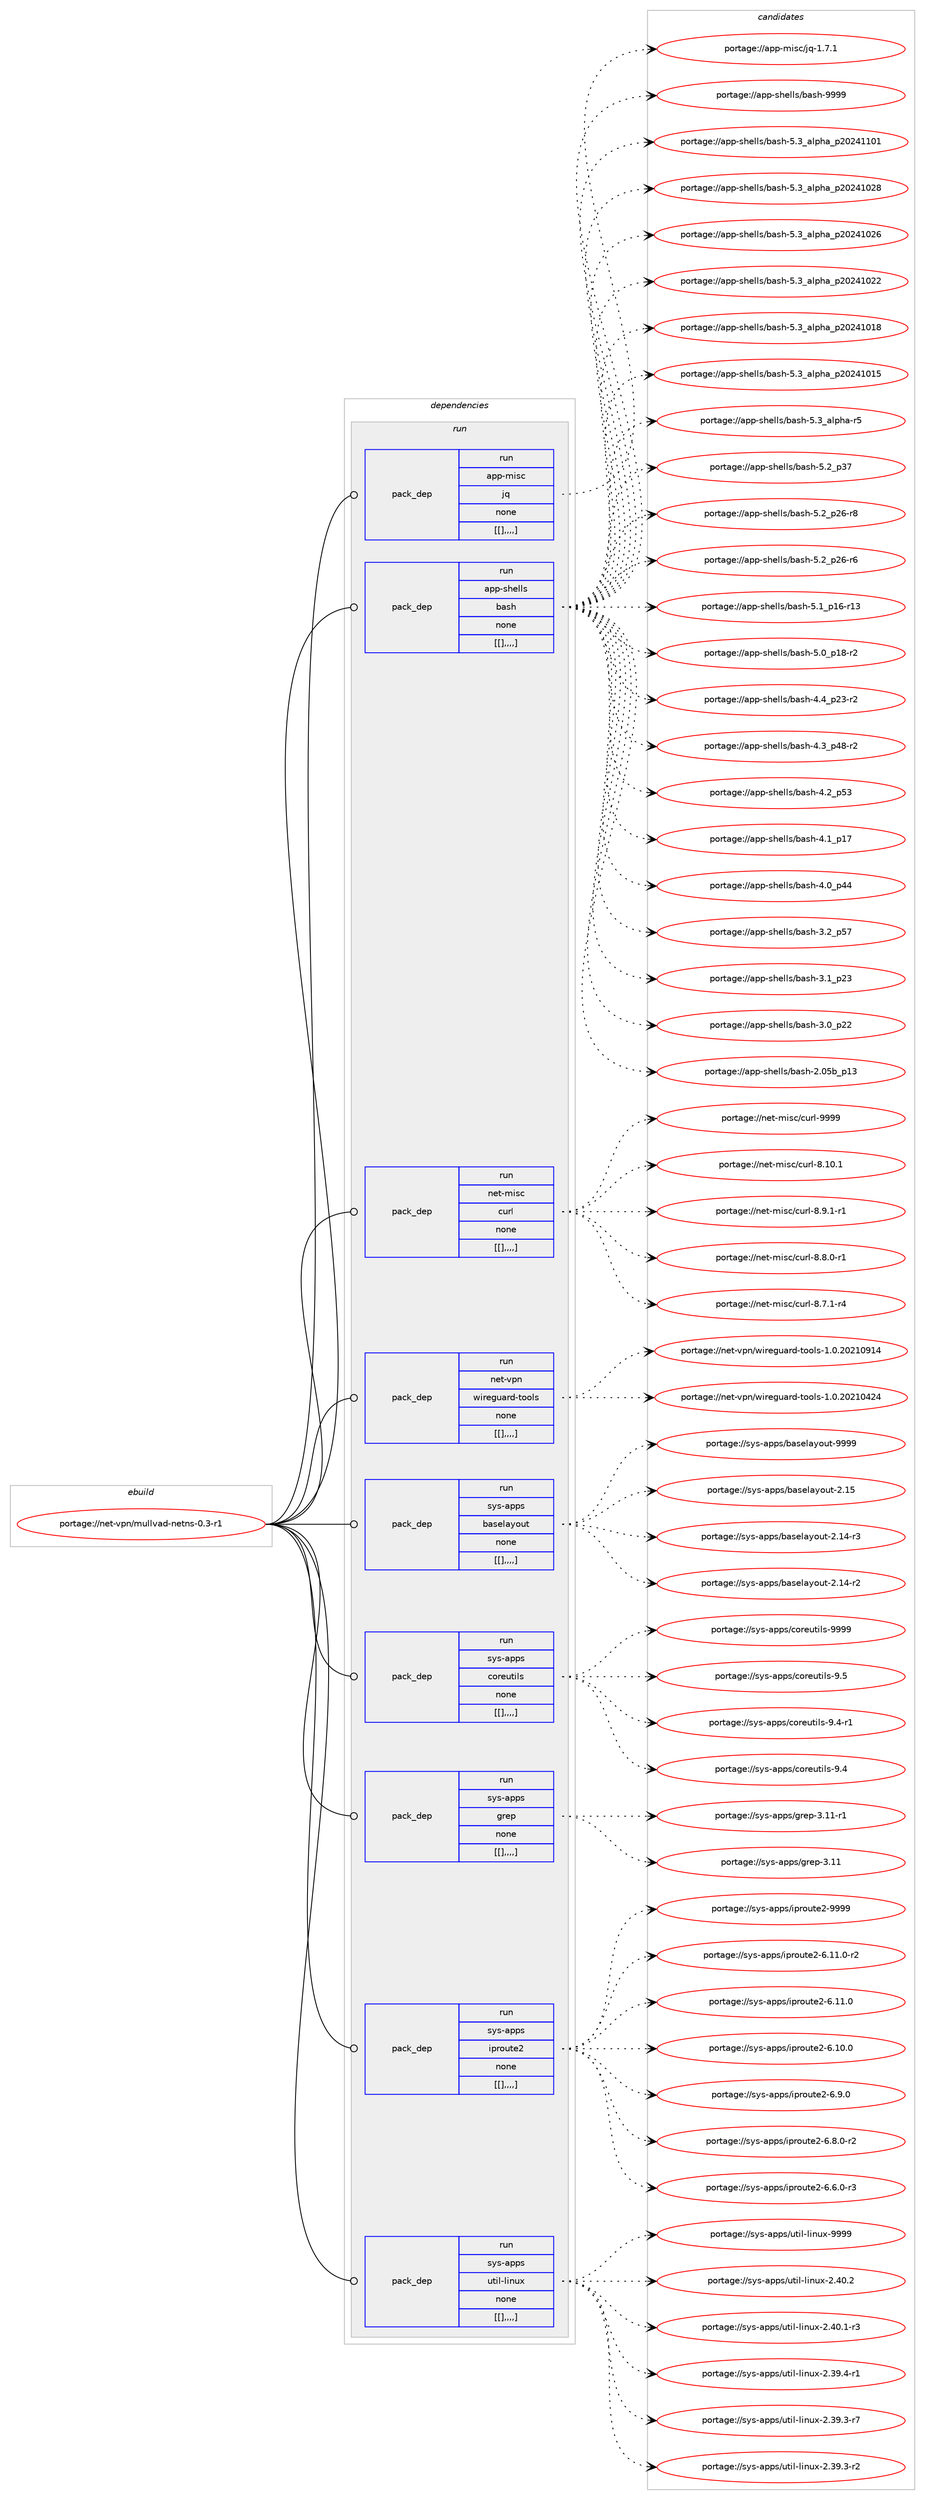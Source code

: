digraph prolog {

# *************
# Graph options
# *************

newrank=true;
concentrate=true;
compound=true;
graph [rankdir=LR,fontname=Helvetica,fontsize=10,ranksep=1.5];#, ranksep=2.5, nodesep=0.2];
edge  [arrowhead=vee];
node  [fontname=Helvetica,fontsize=10];

# **********
# The ebuild
# **********

subgraph cluster_leftcol {
color=gray;
label=<<i>ebuild</i>>;
id [label="portage://net-vpn/mullvad-netns-0.3-r1", color=red, width=4, href="../net-vpn/mullvad-netns-0.3-r1.svg"];
}

# ****************
# The dependencies
# ****************

subgraph cluster_midcol {
color=gray;
label=<<i>dependencies</i>>;
subgraph cluster_compile {
fillcolor="#eeeeee";
style=filled;
label=<<i>compile</i>>;
}
subgraph cluster_compileandrun {
fillcolor="#eeeeee";
style=filled;
label=<<i>compile and run</i>>;
}
subgraph cluster_run {
fillcolor="#eeeeee";
style=filled;
label=<<i>run</i>>;
subgraph pack419 {
dependency532 [label=<<TABLE BORDER="0" CELLBORDER="1" CELLSPACING="0" CELLPADDING="4" WIDTH="220"><TR><TD ROWSPAN="6" CELLPADDING="30">pack_dep</TD></TR><TR><TD WIDTH="110">run</TD></TR><TR><TD>app-misc</TD></TR><TR><TD>jq</TD></TR><TR><TD>none</TD></TR><TR><TD>[[],,,,]</TD></TR></TABLE>>, shape=none, color=blue];
}
id:e -> dependency532:w [weight=20,style="solid",arrowhead="odot"];
subgraph pack421 {
dependency534 [label=<<TABLE BORDER="0" CELLBORDER="1" CELLSPACING="0" CELLPADDING="4" WIDTH="220"><TR><TD ROWSPAN="6" CELLPADDING="30">pack_dep</TD></TR><TR><TD WIDTH="110">run</TD></TR><TR><TD>app-shells</TD></TR><TR><TD>bash</TD></TR><TR><TD>none</TD></TR><TR><TD>[[],,,,]</TD></TR></TABLE>>, shape=none, color=blue];
}
id:e -> dependency534:w [weight=20,style="solid",arrowhead="odot"];
subgraph pack425 {
dependency538 [label=<<TABLE BORDER="0" CELLBORDER="1" CELLSPACING="0" CELLPADDING="4" WIDTH="220"><TR><TD ROWSPAN="6" CELLPADDING="30">pack_dep</TD></TR><TR><TD WIDTH="110">run</TD></TR><TR><TD>net-misc</TD></TR><TR><TD>curl</TD></TR><TR><TD>none</TD></TR><TR><TD>[[],,,,]</TD></TR></TABLE>>, shape=none, color=blue];
}
id:e -> dependency538:w [weight=20,style="solid",arrowhead="odot"];
subgraph pack428 {
dependency541 [label=<<TABLE BORDER="0" CELLBORDER="1" CELLSPACING="0" CELLPADDING="4" WIDTH="220"><TR><TD ROWSPAN="6" CELLPADDING="30">pack_dep</TD></TR><TR><TD WIDTH="110">run</TD></TR><TR><TD>net-vpn</TD></TR><TR><TD>wireguard-tools</TD></TR><TR><TD>none</TD></TR><TR><TD>[[],,,,]</TD></TR></TABLE>>, shape=none, color=blue];
}
id:e -> dependency541:w [weight=20,style="solid",arrowhead="odot"];
subgraph pack430 {
dependency543 [label=<<TABLE BORDER="0" CELLBORDER="1" CELLSPACING="0" CELLPADDING="4" WIDTH="220"><TR><TD ROWSPAN="6" CELLPADDING="30">pack_dep</TD></TR><TR><TD WIDTH="110">run</TD></TR><TR><TD>sys-apps</TD></TR><TR><TD>baselayout</TD></TR><TR><TD>none</TD></TR><TR><TD>[[],,,,]</TD></TR></TABLE>>, shape=none, color=blue];
}
id:e -> dependency543:w [weight=20,style="solid",arrowhead="odot"];
subgraph pack432 {
dependency546 [label=<<TABLE BORDER="0" CELLBORDER="1" CELLSPACING="0" CELLPADDING="4" WIDTH="220"><TR><TD ROWSPAN="6" CELLPADDING="30">pack_dep</TD></TR><TR><TD WIDTH="110">run</TD></TR><TR><TD>sys-apps</TD></TR><TR><TD>coreutils</TD></TR><TR><TD>none</TD></TR><TR><TD>[[],,,,]</TD></TR></TABLE>>, shape=none, color=blue];
}
id:e -> dependency546:w [weight=20,style="solid",arrowhead="odot"];
subgraph pack435 {
dependency548 [label=<<TABLE BORDER="0" CELLBORDER="1" CELLSPACING="0" CELLPADDING="4" WIDTH="220"><TR><TD ROWSPAN="6" CELLPADDING="30">pack_dep</TD></TR><TR><TD WIDTH="110">run</TD></TR><TR><TD>sys-apps</TD></TR><TR><TD>grep</TD></TR><TR><TD>none</TD></TR><TR><TD>[[],,,,]</TD></TR></TABLE>>, shape=none, color=blue];
}
id:e -> dependency548:w [weight=20,style="solid",arrowhead="odot"];
subgraph pack436 {
dependency550 [label=<<TABLE BORDER="0" CELLBORDER="1" CELLSPACING="0" CELLPADDING="4" WIDTH="220"><TR><TD ROWSPAN="6" CELLPADDING="30">pack_dep</TD></TR><TR><TD WIDTH="110">run</TD></TR><TR><TD>sys-apps</TD></TR><TR><TD>iproute2</TD></TR><TR><TD>none</TD></TR><TR><TD>[[],,,,]</TD></TR></TABLE>>, shape=none, color=blue];
}
id:e -> dependency550:w [weight=20,style="solid",arrowhead="odot"];
subgraph pack440 {
dependency555 [label=<<TABLE BORDER="0" CELLBORDER="1" CELLSPACING="0" CELLPADDING="4" WIDTH="220"><TR><TD ROWSPAN="6" CELLPADDING="30">pack_dep</TD></TR><TR><TD WIDTH="110">run</TD></TR><TR><TD>sys-apps</TD></TR><TR><TD>util-linux</TD></TR><TR><TD>none</TD></TR><TR><TD>[[],,,,]</TD></TR></TABLE>>, shape=none, color=blue];
}
id:e -> dependency555:w [weight=20,style="solid",arrowhead="odot"];
}
}

# **************
# The candidates
# **************

subgraph cluster_choices {
rank=same;
color=gray;
label=<<i>candidates</i>>;

subgraph choice413 {
color=black;
nodesep=1;
choice97112112451091051159947106113454946554649 [label="portage://app-misc/jq-1.7.1", color=red, width=4,href="../app-misc/jq-1.7.1.svg"];
dependency532:e -> choice97112112451091051159947106113454946554649:w [style=dotted,weight="100"];
}
subgraph choice414 {
color=black;
nodesep=1;
choice97112112451151041011081081154798971151044557575757 [label="portage://app-shells/bash-9999", color=red, width=4,href="../app-shells/bash-9999.svg"];
choice971121124511510410110810811547989711510445534651959710811210497951125048505249494849 [label="portage://app-shells/bash-5.3_alpha_p20241101", color=red, width=4,href="../app-shells/bash-5.3_alpha_p20241101.svg"];
choice971121124511510410110810811547989711510445534651959710811210497951125048505249485056 [label="portage://app-shells/bash-5.3_alpha_p20241028", color=red, width=4,href="../app-shells/bash-5.3_alpha_p20241028.svg"];
choice971121124511510410110810811547989711510445534651959710811210497951125048505249485054 [label="portage://app-shells/bash-5.3_alpha_p20241026", color=red, width=4,href="../app-shells/bash-5.3_alpha_p20241026.svg"];
choice971121124511510410110810811547989711510445534651959710811210497951125048505249485050 [label="portage://app-shells/bash-5.3_alpha_p20241022", color=red, width=4,href="../app-shells/bash-5.3_alpha_p20241022.svg"];
choice971121124511510410110810811547989711510445534651959710811210497951125048505249484956 [label="portage://app-shells/bash-5.3_alpha_p20241018", color=red, width=4,href="../app-shells/bash-5.3_alpha_p20241018.svg"];
choice971121124511510410110810811547989711510445534651959710811210497951125048505249484953 [label="portage://app-shells/bash-5.3_alpha_p20241015", color=red, width=4,href="../app-shells/bash-5.3_alpha_p20241015.svg"];
choice9711211245115104101108108115479897115104455346519597108112104974511453 [label="portage://app-shells/bash-5.3_alpha-r5", color=red, width=4,href="../app-shells/bash-5.3_alpha-r5.svg"];
choice971121124511510410110810811547989711510445534650951125155 [label="portage://app-shells/bash-5.2_p37", color=red, width=4,href="../app-shells/bash-5.2_p37.svg"];
choice9711211245115104101108108115479897115104455346509511250544511456 [label="portage://app-shells/bash-5.2_p26-r8", color=red, width=4,href="../app-shells/bash-5.2_p26-r8.svg"];
choice9711211245115104101108108115479897115104455346509511250544511454 [label="portage://app-shells/bash-5.2_p26-r6", color=red, width=4,href="../app-shells/bash-5.2_p26-r6.svg"];
choice971121124511510410110810811547989711510445534649951124954451144951 [label="portage://app-shells/bash-5.1_p16-r13", color=red, width=4,href="../app-shells/bash-5.1_p16-r13.svg"];
choice9711211245115104101108108115479897115104455346489511249564511450 [label="portage://app-shells/bash-5.0_p18-r2", color=red, width=4,href="../app-shells/bash-5.0_p18-r2.svg"];
choice9711211245115104101108108115479897115104455246529511250514511450 [label="portage://app-shells/bash-4.4_p23-r2", color=red, width=4,href="../app-shells/bash-4.4_p23-r2.svg"];
choice9711211245115104101108108115479897115104455246519511252564511450 [label="portage://app-shells/bash-4.3_p48-r2", color=red, width=4,href="../app-shells/bash-4.3_p48-r2.svg"];
choice971121124511510410110810811547989711510445524650951125351 [label="portage://app-shells/bash-4.2_p53", color=red, width=4,href="../app-shells/bash-4.2_p53.svg"];
choice971121124511510410110810811547989711510445524649951124955 [label="portage://app-shells/bash-4.1_p17", color=red, width=4,href="../app-shells/bash-4.1_p17.svg"];
choice971121124511510410110810811547989711510445524648951125252 [label="portage://app-shells/bash-4.0_p44", color=red, width=4,href="../app-shells/bash-4.0_p44.svg"];
choice971121124511510410110810811547989711510445514650951125355 [label="portage://app-shells/bash-3.2_p57", color=red, width=4,href="../app-shells/bash-3.2_p57.svg"];
choice971121124511510410110810811547989711510445514649951125051 [label="portage://app-shells/bash-3.1_p23", color=red, width=4,href="../app-shells/bash-3.1_p23.svg"];
choice971121124511510410110810811547989711510445514648951125050 [label="portage://app-shells/bash-3.0_p22", color=red, width=4,href="../app-shells/bash-3.0_p22.svg"];
choice9711211245115104101108108115479897115104455046485398951124951 [label="portage://app-shells/bash-2.05b_p13", color=red, width=4,href="../app-shells/bash-2.05b_p13.svg"];
dependency534:e -> choice97112112451151041011081081154798971151044557575757:w [style=dotted,weight="100"];
dependency534:e -> choice971121124511510410110810811547989711510445534651959710811210497951125048505249494849:w [style=dotted,weight="100"];
dependency534:e -> choice971121124511510410110810811547989711510445534651959710811210497951125048505249485056:w [style=dotted,weight="100"];
dependency534:e -> choice971121124511510410110810811547989711510445534651959710811210497951125048505249485054:w [style=dotted,weight="100"];
dependency534:e -> choice971121124511510410110810811547989711510445534651959710811210497951125048505249485050:w [style=dotted,weight="100"];
dependency534:e -> choice971121124511510410110810811547989711510445534651959710811210497951125048505249484956:w [style=dotted,weight="100"];
dependency534:e -> choice971121124511510410110810811547989711510445534651959710811210497951125048505249484953:w [style=dotted,weight="100"];
dependency534:e -> choice9711211245115104101108108115479897115104455346519597108112104974511453:w [style=dotted,weight="100"];
dependency534:e -> choice971121124511510410110810811547989711510445534650951125155:w [style=dotted,weight="100"];
dependency534:e -> choice9711211245115104101108108115479897115104455346509511250544511456:w [style=dotted,weight="100"];
dependency534:e -> choice9711211245115104101108108115479897115104455346509511250544511454:w [style=dotted,weight="100"];
dependency534:e -> choice971121124511510410110810811547989711510445534649951124954451144951:w [style=dotted,weight="100"];
dependency534:e -> choice9711211245115104101108108115479897115104455346489511249564511450:w [style=dotted,weight="100"];
dependency534:e -> choice9711211245115104101108108115479897115104455246529511250514511450:w [style=dotted,weight="100"];
dependency534:e -> choice9711211245115104101108108115479897115104455246519511252564511450:w [style=dotted,weight="100"];
dependency534:e -> choice971121124511510410110810811547989711510445524650951125351:w [style=dotted,weight="100"];
dependency534:e -> choice971121124511510410110810811547989711510445524649951124955:w [style=dotted,weight="100"];
dependency534:e -> choice971121124511510410110810811547989711510445524648951125252:w [style=dotted,weight="100"];
dependency534:e -> choice971121124511510410110810811547989711510445514650951125355:w [style=dotted,weight="100"];
dependency534:e -> choice971121124511510410110810811547989711510445514649951125051:w [style=dotted,weight="100"];
dependency534:e -> choice971121124511510410110810811547989711510445514648951125050:w [style=dotted,weight="100"];
dependency534:e -> choice9711211245115104101108108115479897115104455046485398951124951:w [style=dotted,weight="100"];
}
subgraph choice428 {
color=black;
nodesep=1;
choice110101116451091051159947991171141084557575757 [label="portage://net-misc/curl-9999", color=red, width=4,href="../net-misc/curl-9999.svg"];
choice1101011164510910511599479911711410845564649484649 [label="portage://net-misc/curl-8.10.1", color=red, width=4,href="../net-misc/curl-8.10.1.svg"];
choice110101116451091051159947991171141084556465746494511449 [label="portage://net-misc/curl-8.9.1-r1", color=red, width=4,href="../net-misc/curl-8.9.1-r1.svg"];
choice110101116451091051159947991171141084556465646484511449 [label="portage://net-misc/curl-8.8.0-r1", color=red, width=4,href="../net-misc/curl-8.8.0-r1.svg"];
choice110101116451091051159947991171141084556465546494511452 [label="portage://net-misc/curl-8.7.1-r4", color=red, width=4,href="../net-misc/curl-8.7.1-r4.svg"];
dependency538:e -> choice110101116451091051159947991171141084557575757:w [style=dotted,weight="100"];
dependency538:e -> choice1101011164510910511599479911711410845564649484649:w [style=dotted,weight="100"];
dependency538:e -> choice110101116451091051159947991171141084556465746494511449:w [style=dotted,weight="100"];
dependency538:e -> choice110101116451091051159947991171141084556465646484511449:w [style=dotted,weight="100"];
dependency538:e -> choice110101116451091051159947991171141084556465546494511452:w [style=dotted,weight="100"];
}
subgraph choice432 {
color=black;
nodesep=1;
choice1101011164511811211047119105114101103117971141004511611111110811545494648465048504948574952 [label="portage://net-vpn/wireguard-tools-1.0.20210914", color=red, width=4,href="../net-vpn/wireguard-tools-1.0.20210914.svg"];
choice1101011164511811211047119105114101103117971141004511611111110811545494648465048504948525052 [label="portage://net-vpn/wireguard-tools-1.0.20210424", color=red, width=4,href="../net-vpn/wireguard-tools-1.0.20210424.svg"];
dependency541:e -> choice1101011164511811211047119105114101103117971141004511611111110811545494648465048504948574952:w [style=dotted,weight="100"];
dependency541:e -> choice1101011164511811211047119105114101103117971141004511611111110811545494648465048504948525052:w [style=dotted,weight="100"];
}
subgraph choice434 {
color=black;
nodesep=1;
choice1151211154597112112115479897115101108971211111171164557575757 [label="portage://sys-apps/baselayout-9999", color=red, width=4,href="../sys-apps/baselayout-9999.svg"];
choice1151211154597112112115479897115101108971211111171164550464953 [label="portage://sys-apps/baselayout-2.15", color=red, width=4,href="../sys-apps/baselayout-2.15.svg"];
choice11512111545971121121154798971151011089712111111711645504649524511451 [label="portage://sys-apps/baselayout-2.14-r3", color=red, width=4,href="../sys-apps/baselayout-2.14-r3.svg"];
choice11512111545971121121154798971151011089712111111711645504649524511450 [label="portage://sys-apps/baselayout-2.14-r2", color=red, width=4,href="../sys-apps/baselayout-2.14-r2.svg"];
dependency543:e -> choice1151211154597112112115479897115101108971211111171164557575757:w [style=dotted,weight="100"];
dependency543:e -> choice1151211154597112112115479897115101108971211111171164550464953:w [style=dotted,weight="100"];
dependency543:e -> choice11512111545971121121154798971151011089712111111711645504649524511451:w [style=dotted,weight="100"];
dependency543:e -> choice11512111545971121121154798971151011089712111111711645504649524511450:w [style=dotted,weight="100"];
}
subgraph choice438 {
color=black;
nodesep=1;
choice115121115459711211211547991111141011171161051081154557575757 [label="portage://sys-apps/coreutils-9999", color=red, width=4,href="../sys-apps/coreutils-9999.svg"];
choice1151211154597112112115479911111410111711610510811545574653 [label="portage://sys-apps/coreutils-9.5", color=red, width=4,href="../sys-apps/coreutils-9.5.svg"];
choice11512111545971121121154799111114101117116105108115455746524511449 [label="portage://sys-apps/coreutils-9.4-r1", color=red, width=4,href="../sys-apps/coreutils-9.4-r1.svg"];
choice1151211154597112112115479911111410111711610510811545574652 [label="portage://sys-apps/coreutils-9.4", color=red, width=4,href="../sys-apps/coreutils-9.4.svg"];
dependency546:e -> choice115121115459711211211547991111141011171161051081154557575757:w [style=dotted,weight="100"];
dependency546:e -> choice1151211154597112112115479911111410111711610510811545574653:w [style=dotted,weight="100"];
dependency546:e -> choice11512111545971121121154799111114101117116105108115455746524511449:w [style=dotted,weight="100"];
dependency546:e -> choice1151211154597112112115479911111410111711610510811545574652:w [style=dotted,weight="100"];
}
subgraph choice442 {
color=black;
nodesep=1;
choice11512111545971121121154710311410111245514649494511449 [label="portage://sys-apps/grep-3.11-r1", color=red, width=4,href="../sys-apps/grep-3.11-r1.svg"];
choice1151211154597112112115471031141011124551464949 [label="portage://sys-apps/grep-3.11", color=red, width=4,href="../sys-apps/grep-3.11.svg"];
dependency548:e -> choice11512111545971121121154710311410111245514649494511449:w [style=dotted,weight="100"];
dependency548:e -> choice1151211154597112112115471031141011124551464949:w [style=dotted,weight="100"];
}
subgraph choice444 {
color=black;
nodesep=1;
choice115121115459711211211547105112114111117116101504557575757 [label="portage://sys-apps/iproute2-9999", color=red, width=4,href="../sys-apps/iproute2-9999.svg"];
choice11512111545971121121154710511211411111711610150455446494946484511450 [label="portage://sys-apps/iproute2-6.11.0-r2", color=red, width=4,href="../sys-apps/iproute2-6.11.0-r2.svg"];
choice1151211154597112112115471051121141111171161015045544649494648 [label="portage://sys-apps/iproute2-6.11.0", color=red, width=4,href="../sys-apps/iproute2-6.11.0.svg"];
choice1151211154597112112115471051121141111171161015045544649484648 [label="portage://sys-apps/iproute2-6.10.0", color=red, width=4,href="../sys-apps/iproute2-6.10.0.svg"];
choice11512111545971121121154710511211411111711610150455446574648 [label="portage://sys-apps/iproute2-6.9.0", color=red, width=4,href="../sys-apps/iproute2-6.9.0.svg"];
choice115121115459711211211547105112114111117116101504554465646484511450 [label="portage://sys-apps/iproute2-6.8.0-r2", color=red, width=4,href="../sys-apps/iproute2-6.8.0-r2.svg"];
choice115121115459711211211547105112114111117116101504554465446484511451 [label="portage://sys-apps/iproute2-6.6.0-r3", color=red, width=4,href="../sys-apps/iproute2-6.6.0-r3.svg"];
dependency550:e -> choice115121115459711211211547105112114111117116101504557575757:w [style=dotted,weight="100"];
dependency550:e -> choice11512111545971121121154710511211411111711610150455446494946484511450:w [style=dotted,weight="100"];
dependency550:e -> choice1151211154597112112115471051121141111171161015045544649494648:w [style=dotted,weight="100"];
dependency550:e -> choice1151211154597112112115471051121141111171161015045544649484648:w [style=dotted,weight="100"];
dependency550:e -> choice11512111545971121121154710511211411111711610150455446574648:w [style=dotted,weight="100"];
dependency550:e -> choice115121115459711211211547105112114111117116101504554465646484511450:w [style=dotted,weight="100"];
dependency550:e -> choice115121115459711211211547105112114111117116101504554465446484511451:w [style=dotted,weight="100"];
}
subgraph choice449 {
color=black;
nodesep=1;
choice115121115459711211211547117116105108451081051101171204557575757 [label="portage://sys-apps/util-linux-9999", color=red, width=4,href="../sys-apps/util-linux-9999.svg"];
choice1151211154597112112115471171161051084510810511011712045504652484650 [label="portage://sys-apps/util-linux-2.40.2", color=red, width=4,href="../sys-apps/util-linux-2.40.2.svg"];
choice11512111545971121121154711711610510845108105110117120455046524846494511451 [label="portage://sys-apps/util-linux-2.40.1-r3", color=red, width=4,href="../sys-apps/util-linux-2.40.1-r3.svg"];
choice11512111545971121121154711711610510845108105110117120455046515746524511449 [label="portage://sys-apps/util-linux-2.39.4-r1", color=red, width=4,href="../sys-apps/util-linux-2.39.4-r1.svg"];
choice11512111545971121121154711711610510845108105110117120455046515746514511455 [label="portage://sys-apps/util-linux-2.39.3-r7", color=red, width=4,href="../sys-apps/util-linux-2.39.3-r7.svg"];
choice11512111545971121121154711711610510845108105110117120455046515746514511450 [label="portage://sys-apps/util-linux-2.39.3-r2", color=red, width=4,href="../sys-apps/util-linux-2.39.3-r2.svg"];
dependency555:e -> choice115121115459711211211547117116105108451081051101171204557575757:w [style=dotted,weight="100"];
dependency555:e -> choice1151211154597112112115471171161051084510810511011712045504652484650:w [style=dotted,weight="100"];
dependency555:e -> choice11512111545971121121154711711610510845108105110117120455046524846494511451:w [style=dotted,weight="100"];
dependency555:e -> choice11512111545971121121154711711610510845108105110117120455046515746524511449:w [style=dotted,weight="100"];
dependency555:e -> choice11512111545971121121154711711610510845108105110117120455046515746514511455:w [style=dotted,weight="100"];
dependency555:e -> choice11512111545971121121154711711610510845108105110117120455046515746514511450:w [style=dotted,weight="100"];
}
}

}
